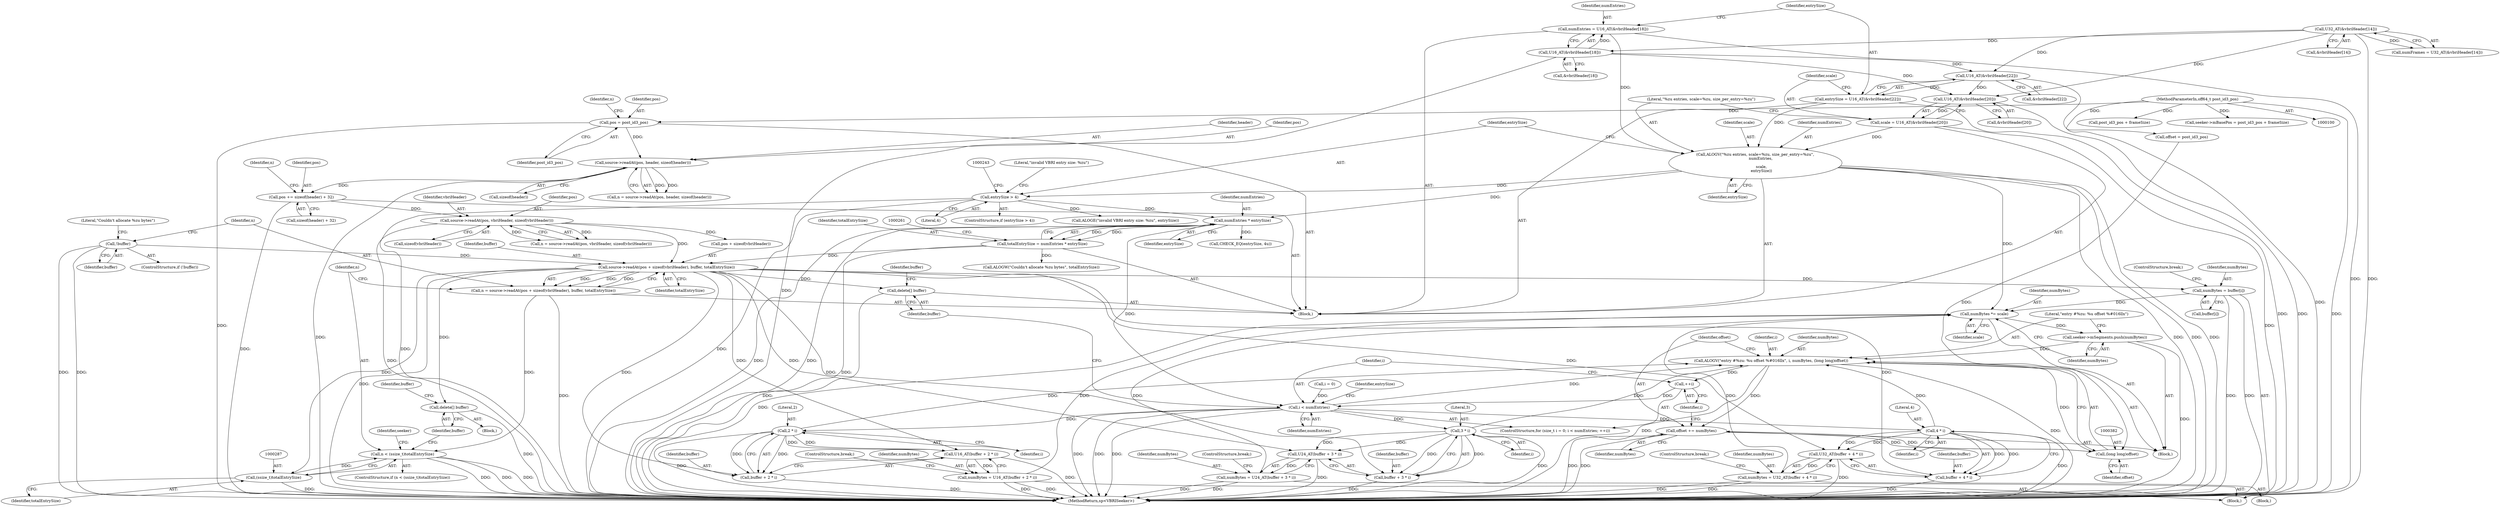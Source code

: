 digraph "0_Android_453b351ac5bd2b6619925dc966da60adf6b3126c@API" {
"1000276" [label="(Call,source->readAt(pos + sizeof(vbriHeader), buffer, totalEntrySize))"];
"1000157" [label="(Call,source->readAt(pos, vbriHeader, sizeof(vbriHeader)))"];
"1000148" [label="(Call,pos += sizeof(header) + 32)"];
"1000112" [label="(Call,source->readAt(pos, header, sizeof(header)))"];
"1000105" [label="(Call,pos = post_id3_pos)"];
"1000102" [label="(MethodParameterIn,off64_t post_id3_pos)"];
"1000266" [label="(Call,!buffer)"];
"1000255" [label="(Call,totalEntrySize = numEntries * entrySize)"];
"1000257" [label="(Call,numEntries * entrySize)"];
"1000227" [label="(Call,ALOGV(\"%zu entries, scale=%zu, size_per_entry=%zu\",\n         numEntries,\n\n          scale,\n          entrySize))"];
"1000204" [label="(Call,numEntries = U16_AT(&vbriHeader[18]))"];
"1000206" [label="(Call,U16_AT(&vbriHeader[18]))"];
"1000183" [label="(Call,U32_AT(&vbriHeader[14]))"];
"1000220" [label="(Call,scale = U16_AT(&vbriHeader[20]))"];
"1000222" [label="(Call,U16_AT(&vbriHeader[20]))"];
"1000214" [label="(Call,U16_AT(&vbriHeader[22]))"];
"1000212" [label="(Call,entrySize = U16_AT(&vbriHeader[22]))"];
"1000233" [label="(Call,entrySize > 4)"];
"1000274" [label="(Call,n = source->readAt(pos + sizeof(vbriHeader), buffer, totalEntrySize))"];
"1000284" [label="(Call,n < (ssize_t)totalEntrySize)"];
"1000286" [label="(Call,(ssize_t)totalEntrySize)"];
"1000290" [label="(Call,delete[] buffer)"];
"1000332" [label="(Call,numBytes = buffer[i])"];
"1000372" [label="(Call,numBytes *= scale)"];
"1000375" [label="(Call,seeker->mSegments.push(numBytes))"];
"1000377" [label="(Call,ALOGV(\"entry #%zu: %u offset %#016llx\", i, numBytes, (long long)offset))"];
"1000324" [label="(Call,++i)"];
"1000321" [label="(Call,i < numEntries)"];
"1000344" [label="(Call,2 * i)"];
"1000341" [label="(Call,U16_AT(buffer + 2 * i))"];
"1000339" [label="(Call,numBytes = U16_AT(buffer + 2 * i))"];
"1000342" [label="(Call,buffer + 2 * i)"];
"1000354" [label="(Call,3 * i)"];
"1000351" [label="(Call,U24_AT(buffer + 3 * i))"];
"1000349" [label="(Call,numBytes = U24_AT(buffer + 3 * i))"];
"1000352" [label="(Call,buffer + 3 * i)"];
"1000368" [label="(Call,4 * i)"];
"1000365" [label="(Call,U32_AT(buffer + 4 * i))"];
"1000363" [label="(Call,numBytes = U32_AT(buffer + 4 * i))"];
"1000366" [label="(Call,buffer + 4 * i)"];
"1000384" [label="(Call,offset += numBytes)"];
"1000381" [label="(Call,(long long)offset)"];
"1000387" [label="(Call,delete[] buffer)"];
"1000205" [label="(Identifier,numEntries)"];
"1000148" [label="(Call,pos += sizeof(header) + 32)"];
"1000333" [label="(Identifier,numBytes)"];
"1000227" [label="(Call,ALOGV(\"%zu entries, scale=%zu, size_per_entry=%zu\",\n         numEntries,\n\n          scale,\n          entrySize))"];
"1000316" [label="(ControlStructure,for (size_t i = 0; i < numEntries; ++i))"];
"1000351" [label="(Call,U24_AT(buffer + 3 * i))"];
"1000369" [label="(Literal,4)"];
"1000110" [label="(Call,n = source->readAt(pos, header, sizeof(header)))"];
"1000387" [label="(Call,delete[] buffer)"];
"1000155" [label="(Call,n = source->readAt(pos, vbriHeader, sizeof(vbriHeader)))"];
"1000373" [label="(Identifier,numBytes)"];
"1000345" [label="(Literal,2)"];
"1000293" [label="(Identifier,buffer)"];
"1000346" [label="(Identifier,i)"];
"1000354" [label="(Call,3 * i)"];
"1000357" [label="(ControlStructure,break;)"];
"1000259" [label="(Identifier,entrySize)"];
"1000377" [label="(Call,ALOGV(\"entry #%zu: %u offset %#016llx\", i, numBytes, (long long)offset))"];
"1000284" [label="(Call,n < (ssize_t)totalEntrySize)"];
"1000334" [label="(Call,buffer[i])"];
"1000374" [label="(Identifier,scale)"];
"1000276" [label="(Call,source->readAt(pos + sizeof(vbriHeader), buffer, totalEntrySize))"];
"1000281" [label="(Identifier,buffer)"];
"1000204" [label="(Call,numEntries = U16_AT(&vbriHeader[18]))"];
"1000107" [label="(Identifier,post_id3_pos)"];
"1000290" [label="(Call,delete[] buffer)"];
"1000363" [label="(Call,numBytes = U32_AT(buffer + 4 * i))"];
"1000329" [label="(Identifier,entrySize)"];
"1000386" [label="(Identifier,numBytes)"];
"1000207" [label="(Call,&vbriHeader[18])"];
"1000291" [label="(Identifier,buffer)"];
"1000384" [label="(Call,offset += numBytes)"];
"1000385" [label="(Identifier,offset)"];
"1000114" [label="(Identifier,header)"];
"1000350" [label="(Identifier,numBytes)"];
"1000375" [label="(Call,seeker->mSegments.push(numBytes))"];
"1000103" [label="(Block,)"];
"1000157" [label="(Call,source->readAt(pos, vbriHeader, sizeof(vbriHeader)))"];
"1000368" [label="(Call,4 * i)"];
"1000371" [label="(ControlStructure,break;)"];
"1000321" [label="(Call,i < numEntries)"];
"1000390" [label="(Identifier,buffer)"];
"1000367" [label="(Identifier,buffer)"];
"1000342" [label="(Call,buffer + 2 * i)"];
"1000113" [label="(Identifier,pos)"];
"1000323" [label="(Identifier,numEntries)"];
"1000366" [label="(Call,buffer + 4 * i)"];
"1000353" [label="(Identifier,buffer)"];
"1000299" [label="(Identifier,seeker)"];
"1000383" [label="(Identifier,offset)"];
"1000267" [label="(Identifier,buffer)"];
"1000285" [label="(Identifier,n)"];
"1000288" [label="(Identifier,totalEntrySize)"];
"1000337" [label="(ControlStructure,break;)"];
"1000150" [label="(Call,sizeof(header) + 32)"];
"1000160" [label="(Call,sizeof(vbriHeader))"];
"1000326" [label="(Block,)"];
"1000352" [label="(Call,buffer + 3 * i)"];
"1000232" [label="(ControlStructure,if (entrySize > 4))"];
"1000238" [label="(Literal,\"invalid VBRI entry size: %zu\")"];
"1000222" [label="(Call,U16_AT(&vbriHeader[20]))"];
"1000221" [label="(Identifier,scale)"];
"1000341" [label="(Call,U16_AT(buffer + 2 * i))"];
"1000370" [label="(Identifier,i)"];
"1000359" [label="(Block,)"];
"1000255" [label="(Call,totalEntrySize = numEntries * entrySize)"];
"1000376" [label="(Identifier,numBytes)"];
"1000102" [label="(MethodParameterIn,off64_t post_id3_pos)"];
"1000344" [label="(Call,2 * i)"];
"1000339" [label="(Call,numBytes = U16_AT(buffer + 2 * i))"];
"1000379" [label="(Identifier,i)"];
"1000372" [label="(Call,numBytes *= scale)"];
"1000274" [label="(Call,n = source->readAt(pos + sizeof(vbriHeader), buffer, totalEntrySize))"];
"1000234" [label="(Identifier,entrySize)"];
"1000330" [label="(Block,)"];
"1000325" [label="(Identifier,i)"];
"1000301" [label="(Call,post_id3_pos + frameSize)"];
"1000322" [label="(Identifier,i)"];
"1000233" [label="(Call,entrySize > 4)"];
"1000206" [label="(Call,U16_AT(&vbriHeader[18]))"];
"1000237" [label="(Call,ALOGE(\"invalid VBRI entry size: %zu\", entrySize))"];
"1000277" [label="(Call,pos + sizeof(vbriHeader))"];
"1000159" [label="(Identifier,vbriHeader)"];
"1000257" [label="(Call,numEntries * entrySize)"];
"1000265" [label="(ControlStructure,if (!buffer))"];
"1000235" [label="(Literal,4)"];
"1000181" [label="(Call,numFrames = U32_AT(&vbriHeader[14]))"];
"1000356" [label="(Identifier,i)"];
"1000381" [label="(Call,(long long)offset)"];
"1000215" [label="(Call,&vbriHeader[22])"];
"1000115" [label="(Call,sizeof(header))"];
"1000231" [label="(Identifier,entrySize)"];
"1000343" [label="(Identifier,buffer)"];
"1000286" [label="(Call,(ssize_t)totalEntrySize)"];
"1000105" [label="(Call,pos = post_id3_pos)"];
"1000230" [label="(Identifier,scale)"];
"1000158" [label="(Identifier,pos)"];
"1000349" [label="(Call,numBytes = U24_AT(buffer + 3 * i))"];
"1000347" [label="(ControlStructure,break;)"];
"1000297" [label="(Call,seeker->mBasePos = post_id3_pos + frameSize)"];
"1000214" [label="(Call,U16_AT(&vbriHeader[22]))"];
"1000282" [label="(Identifier,totalEntrySize)"];
"1000220" [label="(Call,scale = U16_AT(&vbriHeader[20]))"];
"1000269" [label="(Call,ALOGW(\"Couldn't allocate %zu bytes\", totalEntrySize))"];
"1000228" [label="(Literal,\"%zu entries, scale=%zu, size_per_entry=%zu\")"];
"1000112" [label="(Call,source->readAt(pos, header, sizeof(header)))"];
"1000380" [label="(Identifier,numBytes)"];
"1000340" [label="(Identifier,numBytes)"];
"1000275" [label="(Identifier,n)"];
"1000149" [label="(Identifier,pos)"];
"1000256" [label="(Identifier,totalEntrySize)"];
"1000365" [label="(Call,U32_AT(buffer + 4 * i))"];
"1000229" [label="(Identifier,numEntries)"];
"1000318" [label="(Call,i = 0)"];
"1000364" [label="(Identifier,numBytes)"];
"1000360" [label="(Call,CHECK_EQ(entrySize, 4u))"];
"1000270" [label="(Literal,\"Couldn't allocate %zu bytes\")"];
"1000355" [label="(Literal,3)"];
"1000213" [label="(Identifier,entrySize)"];
"1000313" [label="(Call,offset = post_id3_pos)"];
"1000378" [label="(Literal,\"entry #%zu: %u offset %#016llx\")"];
"1000324" [label="(Call,++i)"];
"1000388" [label="(Identifier,buffer)"];
"1000289" [label="(Block,)"];
"1000396" [label="(MethodReturn,sp<VBRISeeker>)"];
"1000258" [label="(Identifier,numEntries)"];
"1000212" [label="(Call,entrySize = U16_AT(&vbriHeader[22]))"];
"1000332" [label="(Call,numBytes = buffer[i])"];
"1000156" [label="(Identifier,n)"];
"1000106" [label="(Identifier,pos)"];
"1000266" [label="(Call,!buffer)"];
"1000283" [label="(ControlStructure,if (n < (ssize_t)totalEntrySize))"];
"1000184" [label="(Call,&vbriHeader[14])"];
"1000223" [label="(Call,&vbriHeader[20])"];
"1000183" [label="(Call,U32_AT(&vbriHeader[14]))"];
"1000111" [label="(Identifier,n)"];
"1000276" -> "1000274"  [label="AST: "];
"1000276" -> "1000282"  [label="CFG: "];
"1000277" -> "1000276"  [label="AST: "];
"1000281" -> "1000276"  [label="AST: "];
"1000282" -> "1000276"  [label="AST: "];
"1000274" -> "1000276"  [label="CFG: "];
"1000276" -> "1000396"  [label="DDG: "];
"1000276" -> "1000274"  [label="DDG: "];
"1000276" -> "1000274"  [label="DDG: "];
"1000276" -> "1000274"  [label="DDG: "];
"1000157" -> "1000276"  [label="DDG: "];
"1000266" -> "1000276"  [label="DDG: "];
"1000255" -> "1000276"  [label="DDG: "];
"1000276" -> "1000286"  [label="DDG: "];
"1000276" -> "1000290"  [label="DDG: "];
"1000276" -> "1000332"  [label="DDG: "];
"1000276" -> "1000341"  [label="DDG: "];
"1000276" -> "1000342"  [label="DDG: "];
"1000276" -> "1000351"  [label="DDG: "];
"1000276" -> "1000352"  [label="DDG: "];
"1000276" -> "1000365"  [label="DDG: "];
"1000276" -> "1000366"  [label="DDG: "];
"1000276" -> "1000387"  [label="DDG: "];
"1000157" -> "1000155"  [label="AST: "];
"1000157" -> "1000160"  [label="CFG: "];
"1000158" -> "1000157"  [label="AST: "];
"1000159" -> "1000157"  [label="AST: "];
"1000160" -> "1000157"  [label="AST: "];
"1000155" -> "1000157"  [label="CFG: "];
"1000157" -> "1000396"  [label="DDG: "];
"1000157" -> "1000155"  [label="DDG: "];
"1000157" -> "1000155"  [label="DDG: "];
"1000148" -> "1000157"  [label="DDG: "];
"1000157" -> "1000277"  [label="DDG: "];
"1000148" -> "1000103"  [label="AST: "];
"1000148" -> "1000150"  [label="CFG: "];
"1000149" -> "1000148"  [label="AST: "];
"1000150" -> "1000148"  [label="AST: "];
"1000156" -> "1000148"  [label="CFG: "];
"1000148" -> "1000396"  [label="DDG: "];
"1000112" -> "1000148"  [label="DDG: "];
"1000112" -> "1000110"  [label="AST: "];
"1000112" -> "1000115"  [label="CFG: "];
"1000113" -> "1000112"  [label="AST: "];
"1000114" -> "1000112"  [label="AST: "];
"1000115" -> "1000112"  [label="AST: "];
"1000110" -> "1000112"  [label="CFG: "];
"1000112" -> "1000396"  [label="DDG: "];
"1000112" -> "1000110"  [label="DDG: "];
"1000112" -> "1000110"  [label="DDG: "];
"1000105" -> "1000112"  [label="DDG: "];
"1000105" -> "1000103"  [label="AST: "];
"1000105" -> "1000107"  [label="CFG: "];
"1000106" -> "1000105"  [label="AST: "];
"1000107" -> "1000105"  [label="AST: "];
"1000111" -> "1000105"  [label="CFG: "];
"1000105" -> "1000396"  [label="DDG: "];
"1000102" -> "1000105"  [label="DDG: "];
"1000102" -> "1000100"  [label="AST: "];
"1000102" -> "1000396"  [label="DDG: "];
"1000102" -> "1000297"  [label="DDG: "];
"1000102" -> "1000301"  [label="DDG: "];
"1000102" -> "1000313"  [label="DDG: "];
"1000266" -> "1000265"  [label="AST: "];
"1000266" -> "1000267"  [label="CFG: "];
"1000267" -> "1000266"  [label="AST: "];
"1000270" -> "1000266"  [label="CFG: "];
"1000275" -> "1000266"  [label="CFG: "];
"1000266" -> "1000396"  [label="DDG: "];
"1000266" -> "1000396"  [label="DDG: "];
"1000255" -> "1000103"  [label="AST: "];
"1000255" -> "1000257"  [label="CFG: "];
"1000256" -> "1000255"  [label="AST: "];
"1000257" -> "1000255"  [label="AST: "];
"1000261" -> "1000255"  [label="CFG: "];
"1000255" -> "1000396"  [label="DDG: "];
"1000257" -> "1000255"  [label="DDG: "];
"1000257" -> "1000255"  [label="DDG: "];
"1000255" -> "1000269"  [label="DDG: "];
"1000257" -> "1000259"  [label="CFG: "];
"1000258" -> "1000257"  [label="AST: "];
"1000259" -> "1000257"  [label="AST: "];
"1000257" -> "1000396"  [label="DDG: "];
"1000257" -> "1000396"  [label="DDG: "];
"1000227" -> "1000257"  [label="DDG: "];
"1000233" -> "1000257"  [label="DDG: "];
"1000257" -> "1000321"  [label="DDG: "];
"1000257" -> "1000360"  [label="DDG: "];
"1000227" -> "1000103"  [label="AST: "];
"1000227" -> "1000231"  [label="CFG: "];
"1000228" -> "1000227"  [label="AST: "];
"1000229" -> "1000227"  [label="AST: "];
"1000230" -> "1000227"  [label="AST: "];
"1000231" -> "1000227"  [label="AST: "];
"1000234" -> "1000227"  [label="CFG: "];
"1000227" -> "1000396"  [label="DDG: "];
"1000227" -> "1000396"  [label="DDG: "];
"1000227" -> "1000396"  [label="DDG: "];
"1000204" -> "1000227"  [label="DDG: "];
"1000220" -> "1000227"  [label="DDG: "];
"1000212" -> "1000227"  [label="DDG: "];
"1000227" -> "1000233"  [label="DDG: "];
"1000227" -> "1000372"  [label="DDG: "];
"1000204" -> "1000103"  [label="AST: "];
"1000204" -> "1000206"  [label="CFG: "];
"1000205" -> "1000204"  [label="AST: "];
"1000206" -> "1000204"  [label="AST: "];
"1000213" -> "1000204"  [label="CFG: "];
"1000204" -> "1000396"  [label="DDG: "];
"1000206" -> "1000204"  [label="DDG: "];
"1000206" -> "1000207"  [label="CFG: "];
"1000207" -> "1000206"  [label="AST: "];
"1000206" -> "1000396"  [label="DDG: "];
"1000183" -> "1000206"  [label="DDG: "];
"1000206" -> "1000214"  [label="DDG: "];
"1000206" -> "1000222"  [label="DDG: "];
"1000183" -> "1000181"  [label="AST: "];
"1000183" -> "1000184"  [label="CFG: "];
"1000184" -> "1000183"  [label="AST: "];
"1000181" -> "1000183"  [label="CFG: "];
"1000183" -> "1000396"  [label="DDG: "];
"1000183" -> "1000181"  [label="DDG: "];
"1000183" -> "1000214"  [label="DDG: "];
"1000183" -> "1000222"  [label="DDG: "];
"1000220" -> "1000103"  [label="AST: "];
"1000220" -> "1000222"  [label="CFG: "];
"1000221" -> "1000220"  [label="AST: "];
"1000222" -> "1000220"  [label="AST: "];
"1000228" -> "1000220"  [label="CFG: "];
"1000220" -> "1000396"  [label="DDG: "];
"1000222" -> "1000220"  [label="DDG: "];
"1000222" -> "1000223"  [label="CFG: "];
"1000223" -> "1000222"  [label="AST: "];
"1000222" -> "1000396"  [label="DDG: "];
"1000214" -> "1000222"  [label="DDG: "];
"1000214" -> "1000212"  [label="AST: "];
"1000214" -> "1000215"  [label="CFG: "];
"1000215" -> "1000214"  [label="AST: "];
"1000212" -> "1000214"  [label="CFG: "];
"1000214" -> "1000396"  [label="DDG: "];
"1000214" -> "1000212"  [label="DDG: "];
"1000212" -> "1000103"  [label="AST: "];
"1000213" -> "1000212"  [label="AST: "];
"1000221" -> "1000212"  [label="CFG: "];
"1000212" -> "1000396"  [label="DDG: "];
"1000233" -> "1000232"  [label="AST: "];
"1000233" -> "1000235"  [label="CFG: "];
"1000234" -> "1000233"  [label="AST: "];
"1000235" -> "1000233"  [label="AST: "];
"1000238" -> "1000233"  [label="CFG: "];
"1000243" -> "1000233"  [label="CFG: "];
"1000233" -> "1000396"  [label="DDG: "];
"1000233" -> "1000396"  [label="DDG: "];
"1000233" -> "1000237"  [label="DDG: "];
"1000274" -> "1000103"  [label="AST: "];
"1000275" -> "1000274"  [label="AST: "];
"1000285" -> "1000274"  [label="CFG: "];
"1000274" -> "1000396"  [label="DDG: "];
"1000274" -> "1000284"  [label="DDG: "];
"1000284" -> "1000283"  [label="AST: "];
"1000284" -> "1000286"  [label="CFG: "];
"1000285" -> "1000284"  [label="AST: "];
"1000286" -> "1000284"  [label="AST: "];
"1000291" -> "1000284"  [label="CFG: "];
"1000299" -> "1000284"  [label="CFG: "];
"1000284" -> "1000396"  [label="DDG: "];
"1000284" -> "1000396"  [label="DDG: "];
"1000284" -> "1000396"  [label="DDG: "];
"1000286" -> "1000284"  [label="DDG: "];
"1000286" -> "1000288"  [label="CFG: "];
"1000287" -> "1000286"  [label="AST: "];
"1000288" -> "1000286"  [label="AST: "];
"1000286" -> "1000396"  [label="DDG: "];
"1000290" -> "1000289"  [label="AST: "];
"1000290" -> "1000291"  [label="CFG: "];
"1000291" -> "1000290"  [label="AST: "];
"1000293" -> "1000290"  [label="CFG: "];
"1000290" -> "1000396"  [label="DDG: "];
"1000332" -> "1000330"  [label="AST: "];
"1000332" -> "1000334"  [label="CFG: "];
"1000333" -> "1000332"  [label="AST: "];
"1000334" -> "1000332"  [label="AST: "];
"1000337" -> "1000332"  [label="CFG: "];
"1000332" -> "1000396"  [label="DDG: "];
"1000332" -> "1000396"  [label="DDG: "];
"1000332" -> "1000372"  [label="DDG: "];
"1000372" -> "1000326"  [label="AST: "];
"1000372" -> "1000374"  [label="CFG: "];
"1000373" -> "1000372"  [label="AST: "];
"1000374" -> "1000372"  [label="AST: "];
"1000376" -> "1000372"  [label="CFG: "];
"1000372" -> "1000396"  [label="DDG: "];
"1000363" -> "1000372"  [label="DDG: "];
"1000349" -> "1000372"  [label="DDG: "];
"1000339" -> "1000372"  [label="DDG: "];
"1000372" -> "1000375"  [label="DDG: "];
"1000375" -> "1000326"  [label="AST: "];
"1000375" -> "1000376"  [label="CFG: "];
"1000376" -> "1000375"  [label="AST: "];
"1000378" -> "1000375"  [label="CFG: "];
"1000375" -> "1000396"  [label="DDG: "];
"1000375" -> "1000377"  [label="DDG: "];
"1000377" -> "1000326"  [label="AST: "];
"1000377" -> "1000381"  [label="CFG: "];
"1000378" -> "1000377"  [label="AST: "];
"1000379" -> "1000377"  [label="AST: "];
"1000380" -> "1000377"  [label="AST: "];
"1000381" -> "1000377"  [label="AST: "];
"1000385" -> "1000377"  [label="CFG: "];
"1000377" -> "1000396"  [label="DDG: "];
"1000377" -> "1000396"  [label="DDG: "];
"1000377" -> "1000324"  [label="DDG: "];
"1000354" -> "1000377"  [label="DDG: "];
"1000368" -> "1000377"  [label="DDG: "];
"1000321" -> "1000377"  [label="DDG: "];
"1000344" -> "1000377"  [label="DDG: "];
"1000381" -> "1000377"  [label="DDG: "];
"1000377" -> "1000384"  [label="DDG: "];
"1000324" -> "1000316"  [label="AST: "];
"1000324" -> "1000325"  [label="CFG: "];
"1000325" -> "1000324"  [label="AST: "];
"1000322" -> "1000324"  [label="CFG: "];
"1000324" -> "1000321"  [label="DDG: "];
"1000321" -> "1000316"  [label="AST: "];
"1000321" -> "1000323"  [label="CFG: "];
"1000322" -> "1000321"  [label="AST: "];
"1000323" -> "1000321"  [label="AST: "];
"1000329" -> "1000321"  [label="CFG: "];
"1000388" -> "1000321"  [label="CFG: "];
"1000321" -> "1000396"  [label="DDG: "];
"1000321" -> "1000396"  [label="DDG: "];
"1000321" -> "1000396"  [label="DDG: "];
"1000318" -> "1000321"  [label="DDG: "];
"1000321" -> "1000344"  [label="DDG: "];
"1000321" -> "1000354"  [label="DDG: "];
"1000321" -> "1000368"  [label="DDG: "];
"1000344" -> "1000342"  [label="AST: "];
"1000344" -> "1000346"  [label="CFG: "];
"1000345" -> "1000344"  [label="AST: "];
"1000346" -> "1000344"  [label="AST: "];
"1000342" -> "1000344"  [label="CFG: "];
"1000344" -> "1000396"  [label="DDG: "];
"1000344" -> "1000341"  [label="DDG: "];
"1000344" -> "1000341"  [label="DDG: "];
"1000344" -> "1000342"  [label="DDG: "];
"1000344" -> "1000342"  [label="DDG: "];
"1000341" -> "1000339"  [label="AST: "];
"1000341" -> "1000342"  [label="CFG: "];
"1000342" -> "1000341"  [label="AST: "];
"1000339" -> "1000341"  [label="CFG: "];
"1000341" -> "1000396"  [label="DDG: "];
"1000341" -> "1000339"  [label="DDG: "];
"1000339" -> "1000330"  [label="AST: "];
"1000340" -> "1000339"  [label="AST: "];
"1000347" -> "1000339"  [label="CFG: "];
"1000339" -> "1000396"  [label="DDG: "];
"1000339" -> "1000396"  [label="DDG: "];
"1000343" -> "1000342"  [label="AST: "];
"1000342" -> "1000396"  [label="DDG: "];
"1000354" -> "1000352"  [label="AST: "];
"1000354" -> "1000356"  [label="CFG: "];
"1000355" -> "1000354"  [label="AST: "];
"1000356" -> "1000354"  [label="AST: "];
"1000352" -> "1000354"  [label="CFG: "];
"1000354" -> "1000396"  [label="DDG: "];
"1000354" -> "1000351"  [label="DDG: "];
"1000354" -> "1000351"  [label="DDG: "];
"1000354" -> "1000352"  [label="DDG: "];
"1000354" -> "1000352"  [label="DDG: "];
"1000351" -> "1000349"  [label="AST: "];
"1000351" -> "1000352"  [label="CFG: "];
"1000352" -> "1000351"  [label="AST: "];
"1000349" -> "1000351"  [label="CFG: "];
"1000351" -> "1000396"  [label="DDG: "];
"1000351" -> "1000349"  [label="DDG: "];
"1000349" -> "1000330"  [label="AST: "];
"1000350" -> "1000349"  [label="AST: "];
"1000357" -> "1000349"  [label="CFG: "];
"1000349" -> "1000396"  [label="DDG: "];
"1000349" -> "1000396"  [label="DDG: "];
"1000353" -> "1000352"  [label="AST: "];
"1000352" -> "1000396"  [label="DDG: "];
"1000368" -> "1000366"  [label="AST: "];
"1000368" -> "1000370"  [label="CFG: "];
"1000369" -> "1000368"  [label="AST: "];
"1000370" -> "1000368"  [label="AST: "];
"1000366" -> "1000368"  [label="CFG: "];
"1000368" -> "1000396"  [label="DDG: "];
"1000368" -> "1000365"  [label="DDG: "];
"1000368" -> "1000365"  [label="DDG: "];
"1000368" -> "1000366"  [label="DDG: "];
"1000368" -> "1000366"  [label="DDG: "];
"1000365" -> "1000363"  [label="AST: "];
"1000365" -> "1000366"  [label="CFG: "];
"1000366" -> "1000365"  [label="AST: "];
"1000363" -> "1000365"  [label="CFG: "];
"1000365" -> "1000396"  [label="DDG: "];
"1000365" -> "1000363"  [label="DDG: "];
"1000363" -> "1000359"  [label="AST: "];
"1000364" -> "1000363"  [label="AST: "];
"1000371" -> "1000363"  [label="CFG: "];
"1000363" -> "1000396"  [label="DDG: "];
"1000363" -> "1000396"  [label="DDG: "];
"1000367" -> "1000366"  [label="AST: "];
"1000366" -> "1000396"  [label="DDG: "];
"1000384" -> "1000326"  [label="AST: "];
"1000384" -> "1000386"  [label="CFG: "];
"1000385" -> "1000384"  [label="AST: "];
"1000386" -> "1000384"  [label="AST: "];
"1000325" -> "1000384"  [label="CFG: "];
"1000384" -> "1000396"  [label="DDG: "];
"1000384" -> "1000396"  [label="DDG: "];
"1000384" -> "1000381"  [label="DDG: "];
"1000381" -> "1000384"  [label="DDG: "];
"1000381" -> "1000383"  [label="CFG: "];
"1000382" -> "1000381"  [label="AST: "];
"1000383" -> "1000381"  [label="AST: "];
"1000313" -> "1000381"  [label="DDG: "];
"1000387" -> "1000103"  [label="AST: "];
"1000387" -> "1000388"  [label="CFG: "];
"1000388" -> "1000387"  [label="AST: "];
"1000390" -> "1000387"  [label="CFG: "];
"1000387" -> "1000396"  [label="DDG: "];
}
